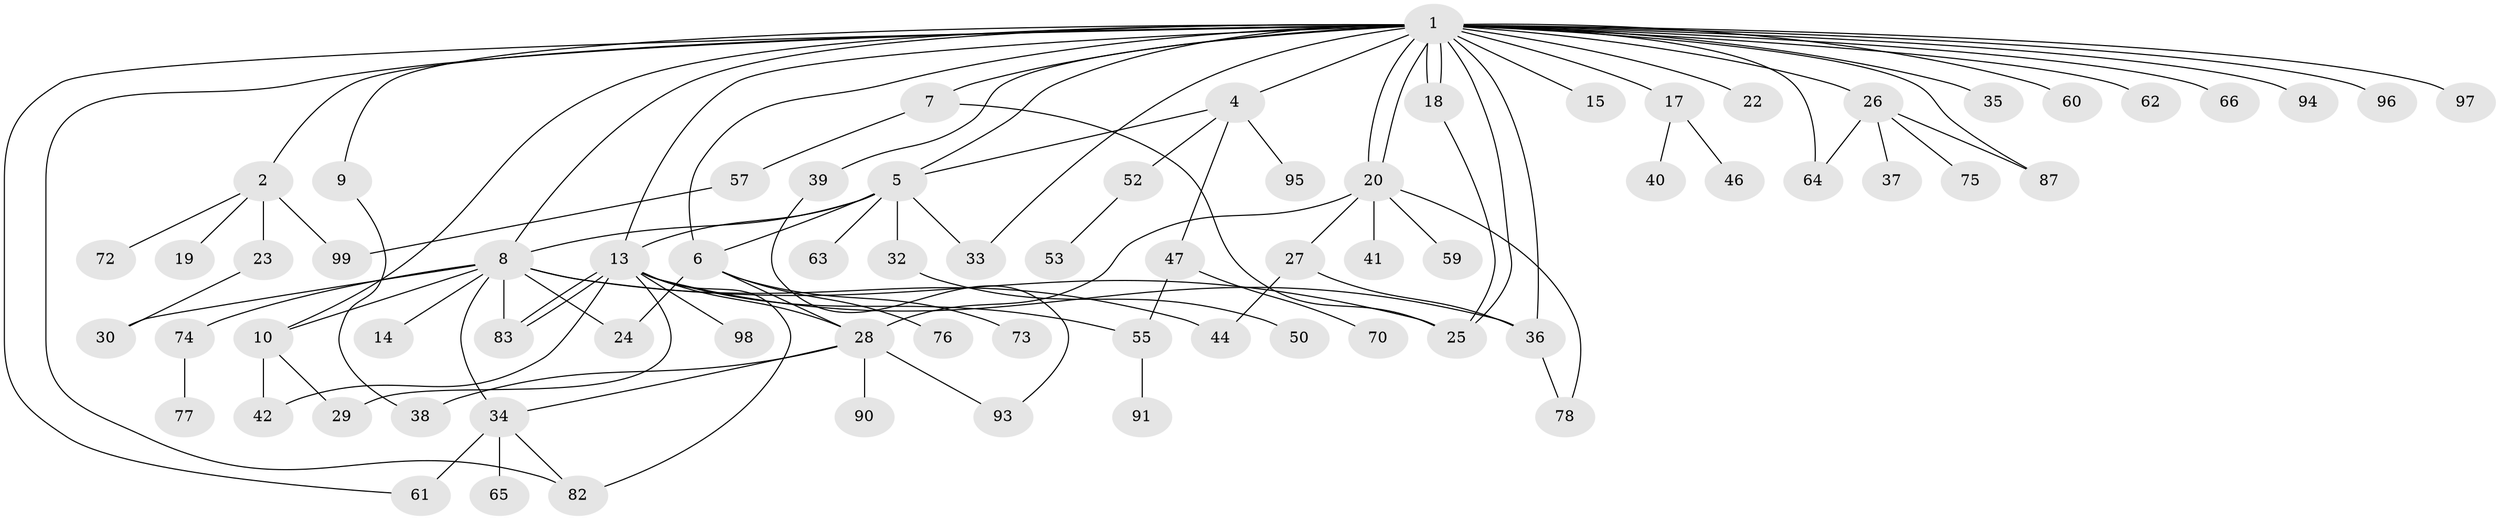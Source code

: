 // Generated by graph-tools (version 1.1) at 2025/23/03/03/25 07:23:51]
// undirected, 72 vertices, 104 edges
graph export_dot {
graph [start="1"]
  node [color=gray90,style=filled];
  1 [super="+3"];
  2 [super="+12"];
  4 [super="+11"];
  5 [super="+45"];
  6 [super="+56"];
  7 [super="+84"];
  8 [super="+49"];
  9 [super="+86"];
  10 [super="+16"];
  13 [super="+21"];
  14;
  15;
  17 [super="+81"];
  18;
  19;
  20 [super="+80"];
  22 [super="+68"];
  23 [super="+69"];
  24;
  25 [super="+31"];
  26 [super="+51"];
  27;
  28 [super="+54"];
  29;
  30 [super="+85"];
  32 [super="+89"];
  33;
  34 [super="+43"];
  35;
  36 [super="+71"];
  37;
  38;
  39;
  40 [super="+88"];
  41;
  42;
  44 [super="+58"];
  46;
  47 [super="+48"];
  50;
  52;
  53;
  55;
  57 [super="+67"];
  59;
  60;
  61;
  62;
  63;
  64 [super="+79"];
  65;
  66;
  70;
  72;
  73;
  74;
  75;
  76;
  77;
  78;
  82 [super="+92"];
  83;
  87;
  90;
  91;
  93;
  94;
  95;
  96;
  97;
  98;
  99;
  1 -- 2;
  1 -- 4;
  1 -- 5;
  1 -- 7;
  1 -- 8;
  1 -- 10;
  1 -- 13;
  1 -- 15;
  1 -- 17;
  1 -- 18;
  1 -- 18;
  1 -- 20;
  1 -- 20;
  1 -- 22;
  1 -- 25;
  1 -- 26;
  1 -- 33;
  1 -- 35;
  1 -- 36;
  1 -- 39;
  1 -- 60;
  1 -- 61;
  1 -- 62;
  1 -- 64 [weight=2];
  1 -- 66;
  1 -- 82;
  1 -- 87;
  1 -- 94;
  1 -- 96;
  1 -- 97;
  1 -- 9;
  1 -- 6;
  2 -- 99;
  2 -- 19;
  2 -- 23;
  2 -- 72;
  4 -- 52;
  4 -- 47;
  4 -- 5;
  4 -- 95;
  5 -- 6;
  5 -- 8;
  5 -- 13 [weight=2];
  5 -- 32;
  5 -- 33;
  5 -- 63;
  6 -- 24;
  6 -- 76;
  6 -- 73;
  6 -- 28;
  7 -- 57;
  7 -- 25;
  8 -- 10;
  8 -- 14;
  8 -- 24;
  8 -- 30;
  8 -- 34;
  8 -- 44;
  8 -- 74;
  8 -- 83;
  8 -- 25;
  9 -- 38;
  10 -- 29;
  10 -- 42;
  13 -- 28;
  13 -- 29;
  13 -- 55;
  13 -- 83;
  13 -- 83;
  13 -- 98;
  13 -- 42;
  13 -- 82;
  13 -- 36;
  17 -- 40;
  17 -- 46;
  18 -- 25;
  20 -- 27;
  20 -- 41;
  20 -- 59;
  20 -- 78;
  20 -- 28;
  23 -- 30;
  26 -- 37;
  26 -- 75;
  26 -- 87;
  26 -- 64;
  27 -- 44;
  27 -- 36;
  28 -- 38;
  28 -- 90;
  28 -- 93;
  28 -- 34;
  32 -- 50;
  34 -- 61 [weight=2];
  34 -- 65;
  34 -- 82;
  36 -- 78;
  39 -- 93;
  47 -- 55 [weight=2];
  47 -- 70;
  52 -- 53;
  55 -- 91;
  57 -- 99;
  74 -- 77;
}
